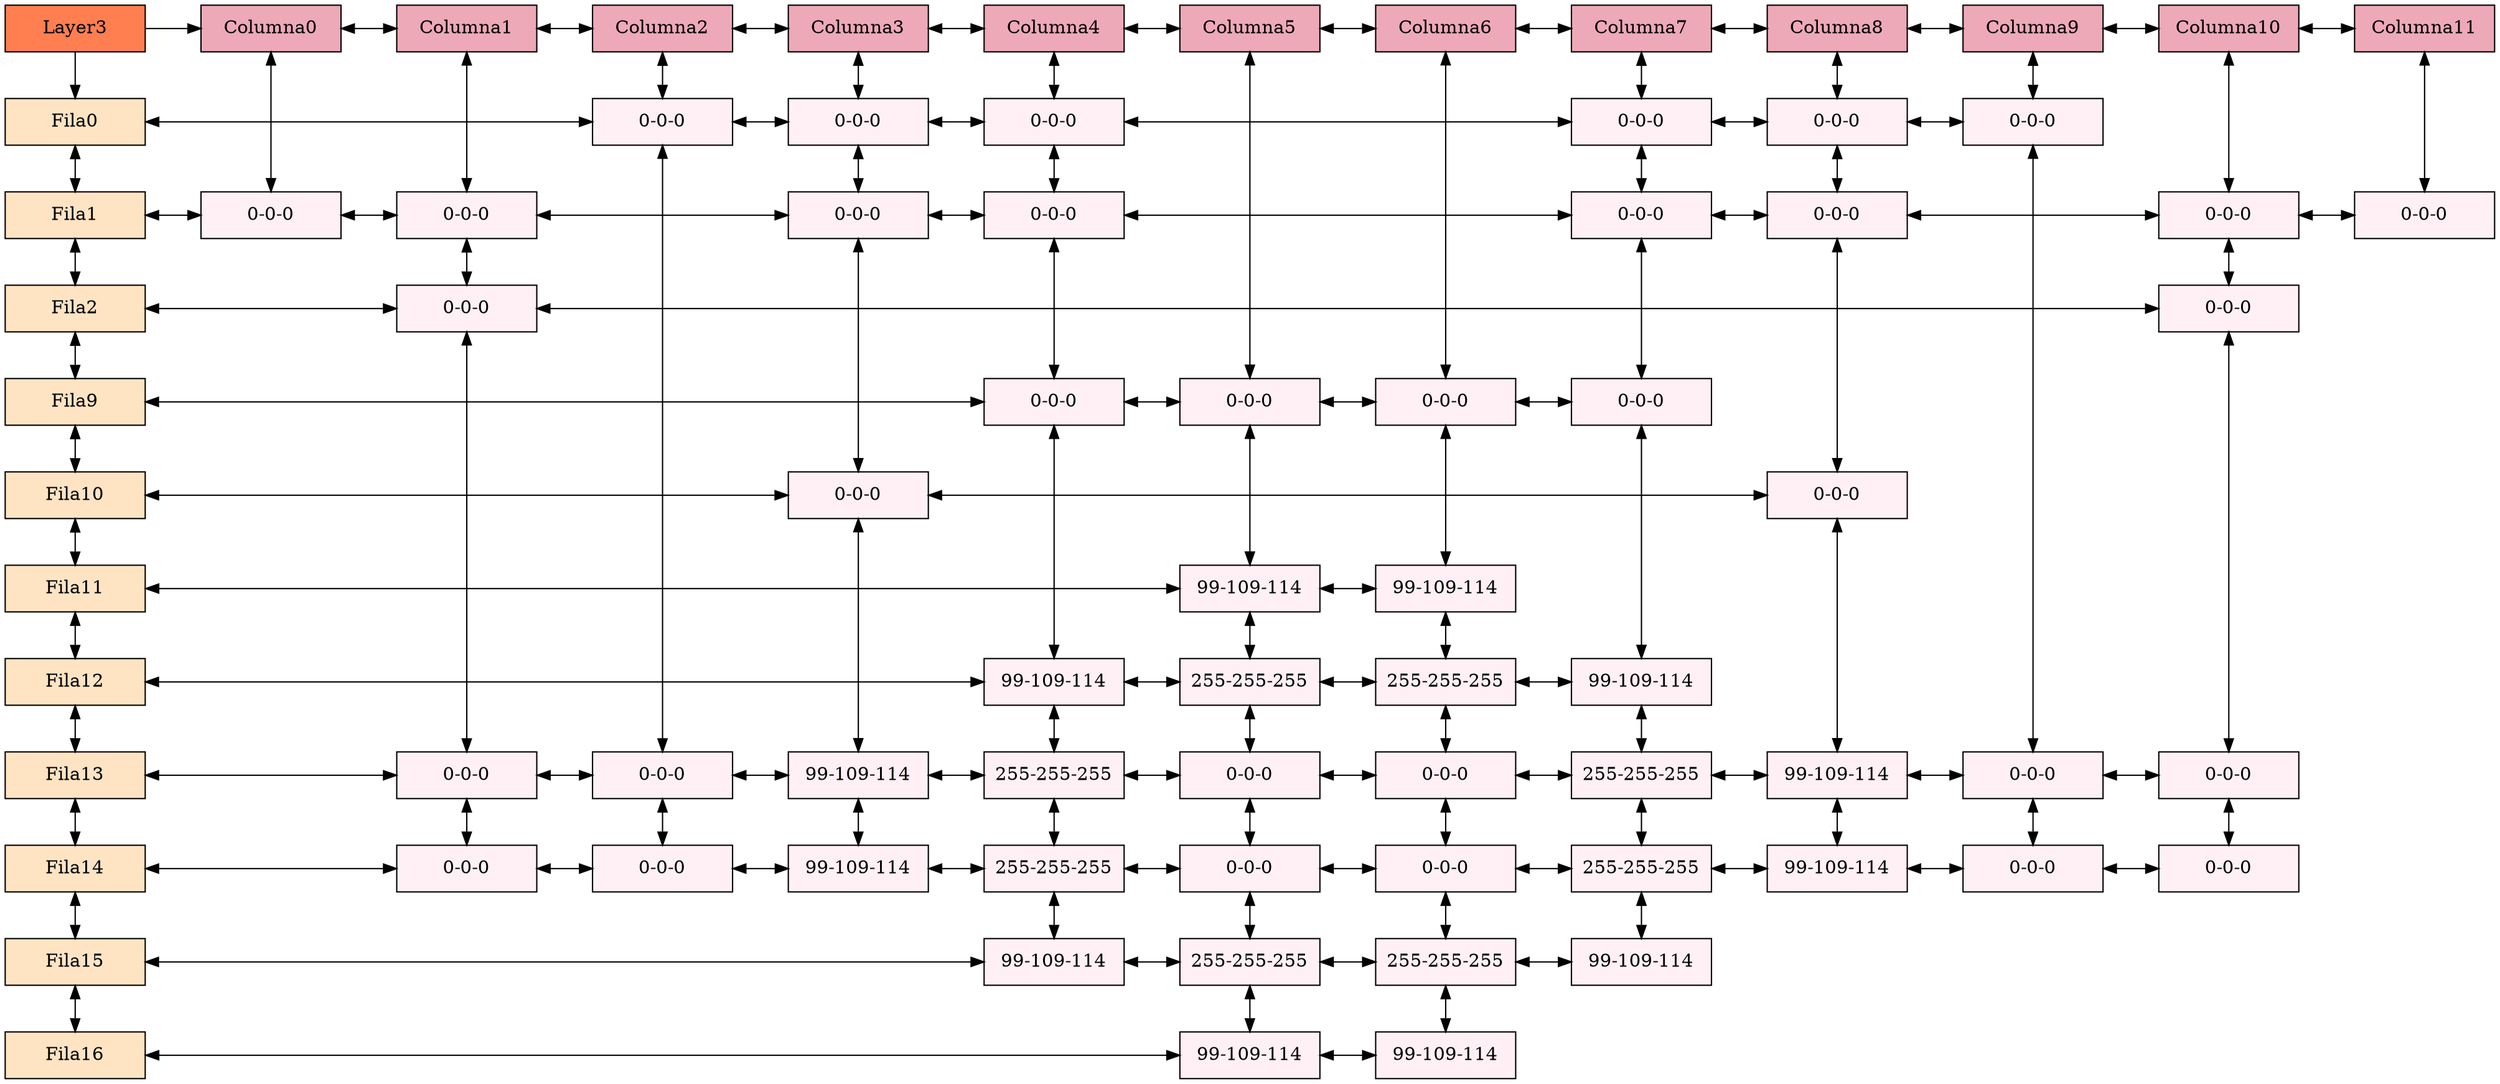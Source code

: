 digraph Sparse_Matrix{
node [shape=box]
graph [ranksep="0.5", nodesep="0.6"];
/* Group 0 para alinear verticalmente RAIZ*/ 
Layer3[ label = "Layer3", width = 1.5, style = filled, fillcolor = coral, group = 0 ];

// Filas 
Fila0 [label = "Fila0" width = 1.5 style = filled, fillcolor = bisque1, group = 0 ];
Fila1 [label = "Fila1" width = 1.5 style = filled, fillcolor = bisque1, group = 0 ];
Fila2 [label = "Fila2" width = 1.5 style = filled, fillcolor = bisque1, group = 0 ];
Fila9 [label = "Fila9" width = 1.5 style = filled, fillcolor = bisque1, group = 0 ];
Fila10 [label = "Fila10" width = 1.5 style = filled, fillcolor = bisque1, group = 0 ];
Fila11 [label = "Fila11" width = 1.5 style = filled, fillcolor = bisque1, group = 0 ];
Fila12 [label = "Fila12" width = 1.5 style = filled, fillcolor = bisque1, group = 0 ];
Fila13 [label = "Fila13" width = 1.5 style = filled, fillcolor = bisque1, group = 0 ];
Fila14 [label = "Fila14" width = 1.5 style = filled, fillcolor = bisque1, group = 0 ];
Fila15 [label = "Fila15" width = 1.5 style = filled, fillcolor = bisque1, group = 0 ];
Fila16 [label = "Fila16" width = 1.5 style = filled, fillcolor = bisque1, group = 0 ];

 //Enlaces de Filas
Fila0->Fila1 [dir = both];
Fila1->Fila2 [dir = both];
Fila2->Fila9 [dir = both];
Fila9->Fila10 [dir = both];
Fila10->Fila11 [dir = both];
Fila11->Fila12 [dir = both];
Fila12->Fila13 [dir = both];
Fila13->Fila14 [dir = both];
Fila14->Fila15 [dir = both];
Fila15->Fila16 [dir = both];

 //Columnas
//Cada una con diferente group para alinear verticalmente con los nodos
Column0[label = "Columna0" width = 1.5 style = filled, fillcolor = pink2, group = 1];
Column1[label = "Columna1" width = 1.5 style = filled, fillcolor = pink2, group = 2];
Column2[label = "Columna2" width = 1.5 style = filled, fillcolor = pink2, group = 3];
Column3[label = "Columna3" width = 1.5 style = filled, fillcolor = pink2, group = 4];
Column4[label = "Columna4" width = 1.5 style = filled, fillcolor = pink2, group = 5];
Column5[label = "Columna5" width = 1.5 style = filled, fillcolor = pink2, group = 6];
Column6[label = "Columna6" width = 1.5 style = filled, fillcolor = pink2, group = 7];
Column7[label = "Columna7" width = 1.5 style = filled, fillcolor = pink2, group = 8];
Column8[label = "Columna8" width = 1.5 style = filled, fillcolor = pink2, group = 9];
Column9[label = "Columna9" width = 1.5 style = filled, fillcolor = pink2, group = 10];
Column10[label = "Columna10" width = 1.5 style = filled, fillcolor = pink2, group = 11];
Column11[label = "Columna11" width = 1.5 style = filled, fillcolor = pink2, group = 12];

 //Enlaces de Columnas
Column0->Column1 [dir = both];
Column1->Column2 [dir = both];
Column2->Column3 [dir = both];
Column3->Column4 [dir = both];
Column4->Column5 [dir = both];
Column5->Column6 [dir = both];
Column6->Column7 [dir = both];
Column7->Column8 [dir = both];
Column8->Column9 [dir = both];
Column9->Column10 [dir = both];
Column10->Column11 [dir = both];

 // Alinear Raiz con Columnas
{rank = same; Layer3; Column0;  Column1;  Column2;  Column3;  Column4;  Column5;  Column6;  Column7;  Column8;  Column9;  Column10;  Column11; };

 // Enlaces Raiz con primera fila y columna
Layer3->Column0;
Layer3->Fila0;

 //Creacion de nodos
//(^<---------------------- F I L A   0---------------------->
N2_F0 [label = "0-0-0" width = 1.5 group = 3 style = filled, fillcolor = lavenderblush1];
N3_F0 [label = "0-0-0" width = 1.5 group = 4 style = filled, fillcolor = lavenderblush1];
N4_F0 [label = "0-0-0" width = 1.5 group = 5 style = filled, fillcolor = lavenderblush1];
N7_F0 [label = "0-0-0" width = 1.5 group = 8 style = filled, fillcolor = lavenderblush1];
N8_F0 [label = "0-0-0" width = 1.5 group = 9 style = filled, fillcolor = lavenderblush1];
N9_F0 [label = "0-0-0" width = 1.5 group = 10 style = filled, fillcolor = lavenderblush1];

//(^<---------------------- F I L A   1---------------------->
N0_F1 [label = "0-0-0" width = 1.5 group = 1 style = filled, fillcolor = lavenderblush1];
N1_F1 [label = "0-0-0" width = 1.5 group = 2 style = filled, fillcolor = lavenderblush1];
N3_F1 [label = "0-0-0" width = 1.5 group = 4 style = filled, fillcolor = lavenderblush1];
N4_F1 [label = "0-0-0" width = 1.5 group = 5 style = filled, fillcolor = lavenderblush1];
N7_F1 [label = "0-0-0" width = 1.5 group = 8 style = filled, fillcolor = lavenderblush1];
N8_F1 [label = "0-0-0" width = 1.5 group = 9 style = filled, fillcolor = lavenderblush1];
N10_F1 [label = "0-0-0" width = 1.5 group = 11 style = filled, fillcolor = lavenderblush1];
N11_F1 [label = "0-0-0" width = 1.5 group = 12 style = filled, fillcolor = lavenderblush1];

//(^<---------------------- F I L A   2---------------------->
N1_F2 [label = "0-0-0" width = 1.5 group = 2 style = filled, fillcolor = lavenderblush1];
N10_F2 [label = "0-0-0" width = 1.5 group = 11 style = filled, fillcolor = lavenderblush1];

//(^<---------------------- F I L A   9---------------------->
N4_F9 [label = "0-0-0" width = 1.5 group = 5 style = filled, fillcolor = lavenderblush1];
N5_F9 [label = "0-0-0" width = 1.5 group = 6 style = filled, fillcolor = lavenderblush1];
N6_F9 [label = "0-0-0" width = 1.5 group = 7 style = filled, fillcolor = lavenderblush1];
N7_F9 [label = "0-0-0" width = 1.5 group = 8 style = filled, fillcolor = lavenderblush1];

//(^<---------------------- F I L A   10---------------------->
N3_F10 [label = "0-0-0" width = 1.5 group = 4 style = filled, fillcolor = lavenderblush1];
N8_F10 [label = "0-0-0" width = 1.5 group = 9 style = filled, fillcolor = lavenderblush1];

//(^<---------------------- F I L A   11---------------------->
N5_F11 [label = "99-109-114" width = 1.5 group = 6 style = filled, fillcolor = lavenderblush1];
N6_F11 [label = "99-109-114" width = 1.5 group = 7 style = filled, fillcolor = lavenderblush1];

//(^<---------------------- F I L A   12---------------------->
N4_F12 [label = "99-109-114" width = 1.5 group = 5 style = filled, fillcolor = lavenderblush1];
N5_F12 [label = "255-255-255" width = 1.5 group = 6 style = filled, fillcolor = lavenderblush1];
N6_F12 [label = "255-255-255" width = 1.5 group = 7 style = filled, fillcolor = lavenderblush1];
N7_F12 [label = "99-109-114" width = 1.5 group = 8 style = filled, fillcolor = lavenderblush1];

//(^<---------------------- F I L A   13---------------------->
N1_F13 [label = "0-0-0" width = 1.5 group = 2 style = filled, fillcolor = lavenderblush1];
N2_F13 [label = "0-0-0" width = 1.5 group = 3 style = filled, fillcolor = lavenderblush1];
N3_F13 [label = "99-109-114" width = 1.5 group = 4 style = filled, fillcolor = lavenderblush1];
N4_F13 [label = "255-255-255" width = 1.5 group = 5 style = filled, fillcolor = lavenderblush1];
N5_F13 [label = "0-0-0" width = 1.5 group = 6 style = filled, fillcolor = lavenderblush1];
N6_F13 [label = "0-0-0" width = 1.5 group = 7 style = filled, fillcolor = lavenderblush1];
N7_F13 [label = "255-255-255" width = 1.5 group = 8 style = filled, fillcolor = lavenderblush1];
N8_F13 [label = "99-109-114" width = 1.5 group = 9 style = filled, fillcolor = lavenderblush1];
N9_F13 [label = "0-0-0" width = 1.5 group = 10 style = filled, fillcolor = lavenderblush1];
N10_F13 [label = "0-0-0" width = 1.5 group = 11 style = filled, fillcolor = lavenderblush1];

//(^<---------------------- F I L A   14---------------------->
N1_F14 [label = "0-0-0" width = 1.5 group = 2 style = filled, fillcolor = lavenderblush1];
N2_F14 [label = "0-0-0" width = 1.5 group = 3 style = filled, fillcolor = lavenderblush1];
N3_F14 [label = "99-109-114" width = 1.5 group = 4 style = filled, fillcolor = lavenderblush1];
N4_F14 [label = "255-255-255" width = 1.5 group = 5 style = filled, fillcolor = lavenderblush1];
N5_F14 [label = "0-0-0" width = 1.5 group = 6 style = filled, fillcolor = lavenderblush1];
N6_F14 [label = "0-0-0" width = 1.5 group = 7 style = filled, fillcolor = lavenderblush1];
N7_F14 [label = "255-255-255" width = 1.5 group = 8 style = filled, fillcolor = lavenderblush1];
N8_F14 [label = "99-109-114" width = 1.5 group = 9 style = filled, fillcolor = lavenderblush1];
N9_F14 [label = "0-0-0" width = 1.5 group = 10 style = filled, fillcolor = lavenderblush1];
N10_F14 [label = "0-0-0" width = 1.5 group = 11 style = filled, fillcolor = lavenderblush1];

//(^<---------------------- F I L A   15---------------------->
N4_F15 [label = "99-109-114" width = 1.5 group = 5 style = filled, fillcolor = lavenderblush1];
N5_F15 [label = "255-255-255" width = 1.5 group = 6 style = filled, fillcolor = lavenderblush1];
N6_F15 [label = "255-255-255" width = 1.5 group = 7 style = filled, fillcolor = lavenderblush1];
N7_F15 [label = "99-109-114" width = 1.5 group = 8 style = filled, fillcolor = lavenderblush1];

//(^<---------------------- F I L A   16---------------------->
N5_F16 [label = "99-109-114" width = 1.5 group = 6 style = filled, fillcolor = lavenderblush1];
N6_F16 [label = "99-109-114" width = 1.5 group = 7 style = filled, fillcolor = lavenderblush1];


 //Creacion de enlaces de nodos
//E N L A C E S  F I L A   0
Column2->N2_F0 [dir = both];
Fila0->N2_F0 [dir = both];
N2_F0->N3_F0 [dir = both];
Column3->N3_F0 [dir = both];
N3_F0->N4_F0 [dir = both];
Column4->N4_F0 [dir = both];
N4_F0->N7_F0 [dir = both];
Column7->N7_F0 [dir = both];
N7_F0->N8_F0 [dir = both];
Column8->N8_F0 [dir = both];
N8_F0->N9_F0 [dir = both];
Column9->N9_F0 [dir = both];
//Alineacion vertical de nodos con la fila
{rank = same; Fila0; N2_F0; N3_F0; N4_F0; N7_F0; N8_F0; N9_F0;  };

//E N L A C E S  F I L A   1
Column0->N0_F1 [dir = both];
Fila1->N0_F1 [dir = both];
N0_F1->N1_F1 [dir = both];
Column1->N1_F1 [dir = both];
N1_F1->N3_F1 [dir = both];
N3_F1->N3_F0 [dir = both];
N3_F1->N4_F1 [dir = both];
N4_F1->N4_F0 [dir = both];
N4_F1->N7_F1 [dir = both];
N7_F1->N7_F0 [dir = both];
N7_F1->N8_F1 [dir = both];
N8_F1->N8_F0 [dir = both];
N8_F1->N10_F1 [dir = both];
Column10->N10_F1 [dir = both];
N10_F1->N11_F1 [dir = both];
Column11->N11_F1 [dir = both];
//Alineacion vertical de nodos con la fila
{rank = same; Fila1; N0_F1; N1_F1; N3_F1; N4_F1; N7_F1; N8_F1; N10_F1; N11_F1;  };

//E N L A C E S  F I L A   2
N1_F2->N1_F1 [dir = both];
Fila2->N1_F2 [dir = both];
N1_F2->N10_F2 [dir = both];
N10_F2->N10_F1 [dir = both];
//Alineacion vertical de nodos con la fila
{rank = same; Fila2; N1_F2; N10_F2;  };

//E N L A C E S  F I L A   9
N4_F9->N4_F1 [dir = both];
Fila9->N4_F9 [dir = both];
N4_F9->N5_F9 [dir = both];
Column5->N5_F9 [dir = both];
N5_F9->N6_F9 [dir = both];
Column6->N6_F9 [dir = both];
N6_F9->N7_F9 [dir = both];
N7_F9->N7_F1 [dir = both];
//Alineacion vertical de nodos con la fila
{rank = same; Fila9; N4_F9; N5_F9; N6_F9; N7_F9;  };

//E N L A C E S  F I L A   10
N3_F10->N3_F1 [dir = both];
Fila10->N3_F10 [dir = both];
N3_F10->N8_F10 [dir = both];
N8_F10->N8_F1 [dir = both];
//Alineacion vertical de nodos con la fila
{rank = same; Fila10; N3_F10; N8_F10;  };

//E N L A C E S  F I L A   11
N5_F11->N5_F9 [dir = both];
Fila11->N5_F11 [dir = both];
N5_F11->N6_F11 [dir = both];
N6_F11->N6_F9 [dir = both];
//Alineacion vertical de nodos con la fila
{rank = same; Fila11; N5_F11; N6_F11;  };

//E N L A C E S  F I L A   12
N4_F12->N4_F9 [dir = both];
Fila12->N4_F12 [dir = both];
N4_F12->N5_F12 [dir = both];
N5_F12->N5_F11 [dir = both];
N5_F12->N6_F12 [dir = both];
N6_F12->N6_F11 [dir = both];
N6_F12->N7_F12 [dir = both];
N7_F12->N7_F9 [dir = both];
//Alineacion vertical de nodos con la fila
{rank = same; Fila12; N4_F12; N5_F12; N6_F12; N7_F12;  };

//E N L A C E S  F I L A   13
N1_F13->N1_F2 [dir = both];
Fila13->N1_F13 [dir = both];
N1_F13->N2_F13 [dir = both];
N2_F13->N2_F0 [dir = both];
N2_F13->N3_F13 [dir = both];
N3_F13->N3_F10 [dir = both];
N3_F13->N4_F13 [dir = both];
N4_F13->N4_F12 [dir = both];
N4_F13->N5_F13 [dir = both];
N5_F13->N5_F12 [dir = both];
N5_F13->N6_F13 [dir = both];
N6_F13->N6_F12 [dir = both];
N6_F13->N7_F13 [dir = both];
N7_F13->N7_F12 [dir = both];
N7_F13->N8_F13 [dir = both];
N8_F13->N8_F10 [dir = both];
N8_F13->N9_F13 [dir = both];
N9_F13->N9_F0 [dir = both];
N9_F13->N10_F13 [dir = both];
N10_F13->N10_F2 [dir = both];
//Alineacion vertical de nodos con la fila
{rank = same; Fila13; N1_F13; N2_F13; N3_F13; N4_F13; N5_F13; N6_F13; N7_F13; N8_F13; N9_F13; N10_F13;  };

//E N L A C E S  F I L A   14
N1_F14->N1_F13 [dir = both];
Fila14->N1_F14 [dir = both];
N1_F14->N2_F14 [dir = both];
N2_F14->N2_F13 [dir = both];
N2_F14->N3_F14 [dir = both];
N3_F14->N3_F13 [dir = both];
N3_F14->N4_F14 [dir = both];
N4_F14->N4_F13 [dir = both];
N4_F14->N5_F14 [dir = both];
N5_F14->N5_F13 [dir = both];
N5_F14->N6_F14 [dir = both];
N6_F14->N6_F13 [dir = both];
N6_F14->N7_F14 [dir = both];
N7_F14->N7_F13 [dir = both];
N7_F14->N8_F14 [dir = both];
N8_F14->N8_F13 [dir = both];
N8_F14->N9_F14 [dir = both];
N9_F14->N9_F13 [dir = both];
N9_F14->N10_F14 [dir = both];
N10_F14->N10_F13 [dir = both];
//Alineacion vertical de nodos con la fila
{rank = same; Fila14; N1_F14; N2_F14; N3_F14; N4_F14; N5_F14; N6_F14; N7_F14; N8_F14; N9_F14; N10_F14;  };

//E N L A C E S  F I L A   15
N4_F15->N4_F14 [dir = both];
Fila15->N4_F15 [dir = both];
N4_F15->N5_F15 [dir = both];
N5_F15->N5_F14 [dir = both];
N5_F15->N6_F15 [dir = both];
N6_F15->N6_F14 [dir = both];
N6_F15->N7_F15 [dir = both];
N7_F15->N7_F14 [dir = both];
//Alineacion vertical de nodos con la fila
{rank = same; Fila15; N4_F15; N5_F15; N6_F15; N7_F15;  };

//E N L A C E S  F I L A   16
N5_F16->N5_F15 [dir = both];
Fila16->N5_F16 [dir = both];
N5_F16->N6_F16 [dir = both];
N6_F16->N6_F15 [dir = both];
//Alineacion vertical de nodos con la fila
{rank = same; Fila16; N5_F16; N6_F16;  };

}
